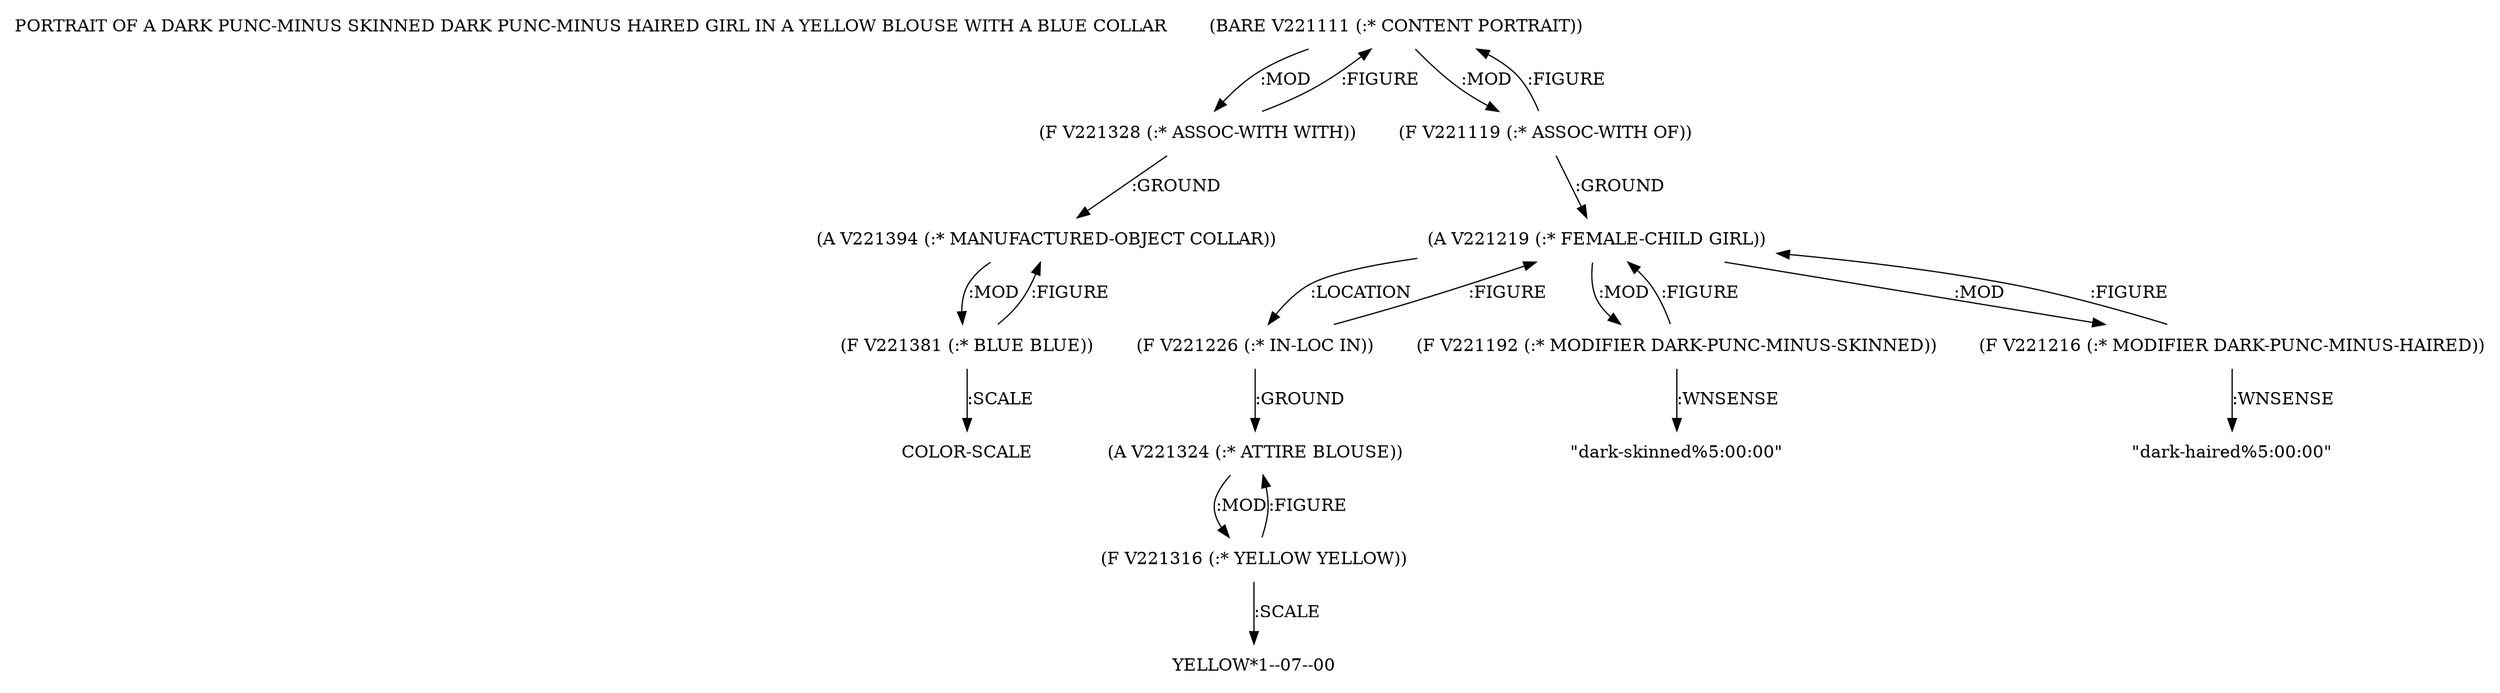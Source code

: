 digraph Terms {
  node [shape=none]
  "PORTRAIT OF A DARK PUNC-MINUS SKINNED DARK PUNC-MINUS HAIRED GIRL IN A YELLOW BLOUSE WITH A BLUE COLLAR"
  "V221111" [label="(BARE V221111 (:* CONTENT PORTRAIT))"]
  "V221111" -> "V221328" [label=":MOD"]
  "V221111" -> "V221119" [label=":MOD"]
  "V221119" [label="(F V221119 (:* ASSOC-WITH OF))"]
  "V221119" -> "V221219" [label=":GROUND"]
  "V221119" -> "V221111" [label=":FIGURE"]
  "V221219" [label="(A V221219 (:* FEMALE-CHILD GIRL))"]
  "V221219" -> "V221226" [label=":LOCATION"]
  "V221219" -> "V221192" [label=":MOD"]
  "V221219" -> "V221216" [label=":MOD"]
  "V221192" [label="(F V221192 (:* MODIFIER DARK-PUNC-MINUS-SKINNED))"]
  "V221192" -> "V221219" [label=":FIGURE"]
  "V221192" -> "NT229772" [label=":WNSENSE"]
  "NT229772" [label="\"dark-skinned%5:00:00\""]
  "V221216" [label="(F V221216 (:* MODIFIER DARK-PUNC-MINUS-HAIRED))"]
  "V221216" -> "V221219" [label=":FIGURE"]
  "V221216" -> "NT229773" [label=":WNSENSE"]
  "NT229773" [label="\"dark-haired%5:00:00\""]
  "V221226" [label="(F V221226 (:* IN-LOC IN))"]
  "V221226" -> "V221324" [label=":GROUND"]
  "V221226" -> "V221219" [label=":FIGURE"]
  "V221324" [label="(A V221324 (:* ATTIRE BLOUSE))"]
  "V221324" -> "V221316" [label=":MOD"]
  "V221316" [label="(F V221316 (:* YELLOW YELLOW))"]
  "V221316" -> "V221324" [label=":FIGURE"]
  "V221316" -> "NT229774" [label=":SCALE"]
  "NT229774" [label="YELLOW*1--07--00"]
  "V221328" [label="(F V221328 (:* ASSOC-WITH WITH))"]
  "V221328" -> "V221394" [label=":GROUND"]
  "V221328" -> "V221111" [label=":FIGURE"]
  "V221394" [label="(A V221394 (:* MANUFACTURED-OBJECT COLLAR))"]
  "V221394" -> "V221381" [label=":MOD"]
  "V221381" [label="(F V221381 (:* BLUE BLUE))"]
  "V221381" -> "V221394" [label=":FIGURE"]
  "V221381" -> "NT229775" [label=":SCALE"]
  "NT229775" [label="COLOR-SCALE"]
}
